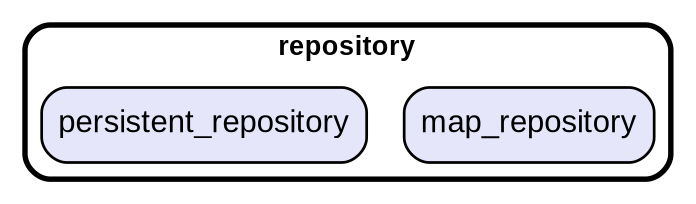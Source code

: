 digraph "" {
  graph [style=rounded fontname="Arial Black" fontsize=13 penwidth=2.6];
  node [shape=rect style="filled,rounded" fontname=Arial fontsize=15 fillcolor=Lavender penwidth=1.3];
  edge [penwidth=1.3];
  "/map_repository.dart" [label="map_repository"];
  "/persistent_repository.dart" [label="persistent_repository"];
  subgraph "cluster~" {
    label="repository";
    "/map_repository.dart";
    "/persistent_repository.dart";
  }
}

